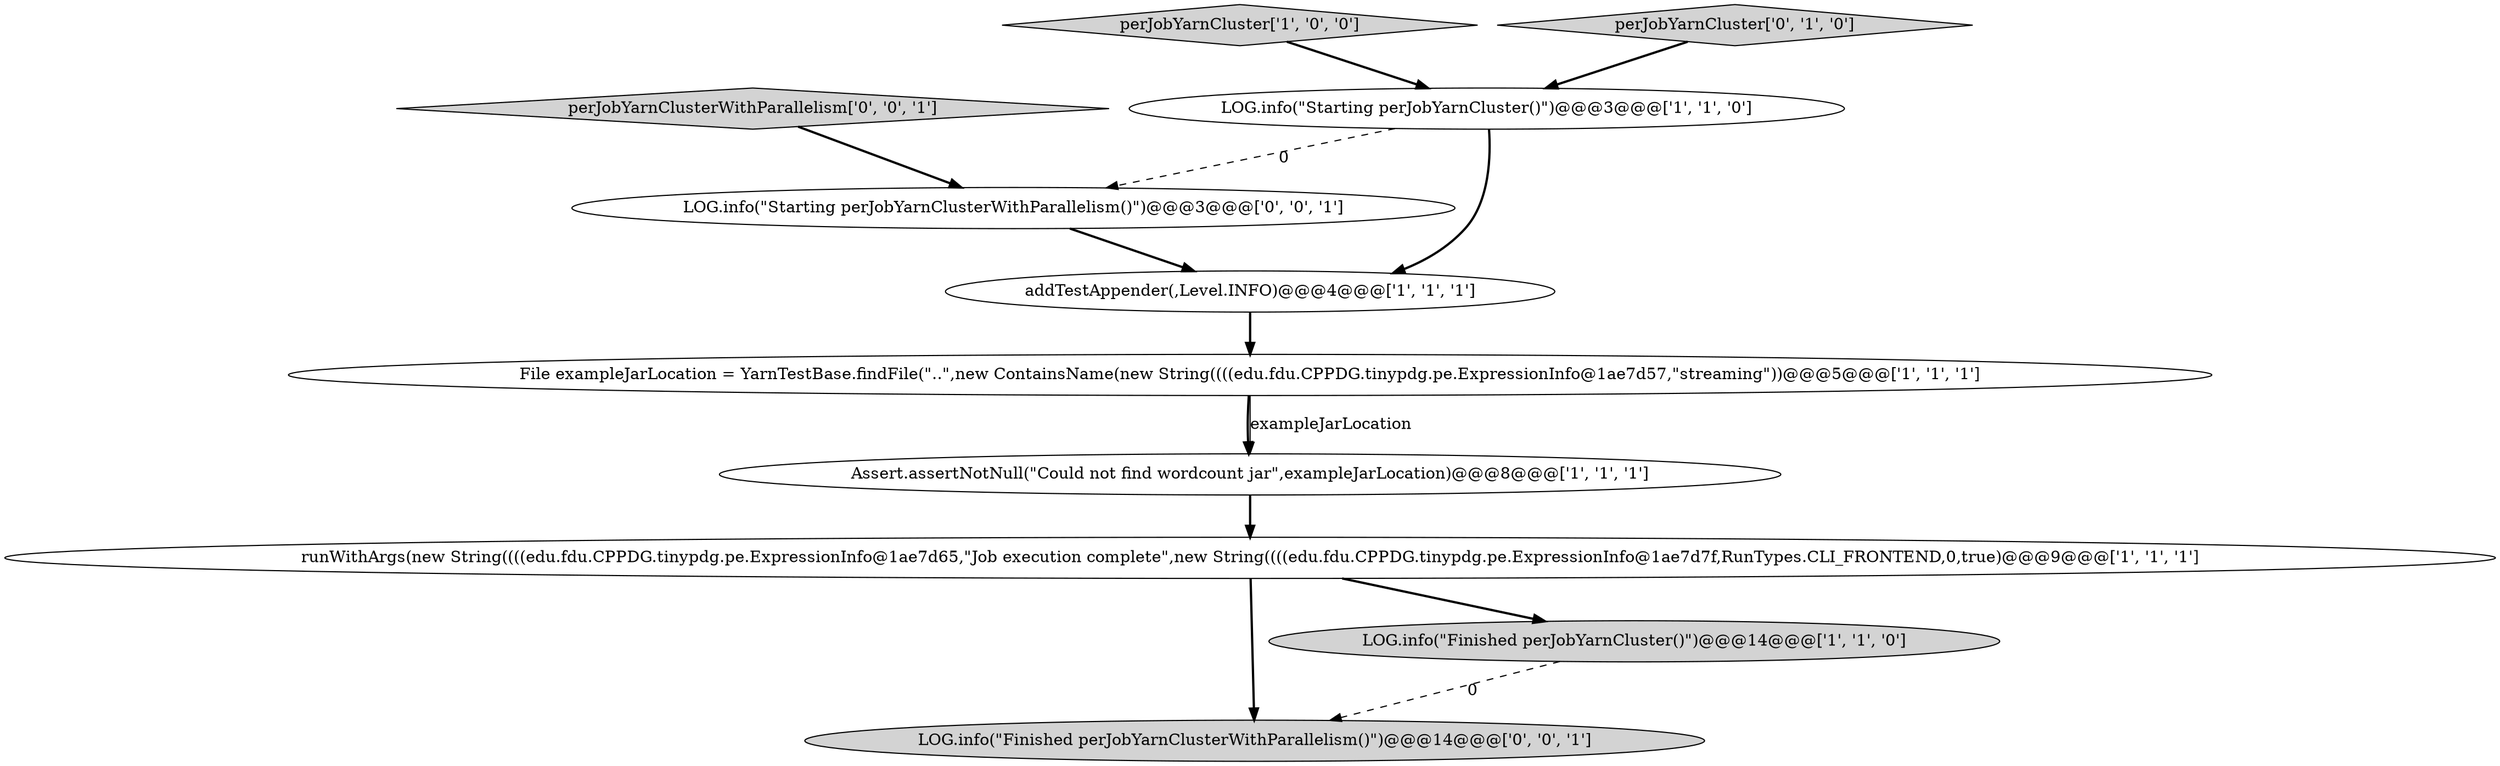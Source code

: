 digraph {
2 [style = filled, label = "addTestAppender(,Level.INFO)@@@4@@@['1', '1', '1']", fillcolor = white, shape = ellipse image = "AAA0AAABBB1BBB"];
1 [style = filled, label = "perJobYarnCluster['1', '0', '0']", fillcolor = lightgray, shape = diamond image = "AAA0AAABBB1BBB"];
9 [style = filled, label = "perJobYarnClusterWithParallelism['0', '0', '1']", fillcolor = lightgray, shape = diamond image = "AAA0AAABBB3BBB"];
5 [style = filled, label = "runWithArgs(new String((((edu.fdu.CPPDG.tinypdg.pe.ExpressionInfo@1ae7d65,\"Job execution complete\",new String((((edu.fdu.CPPDG.tinypdg.pe.ExpressionInfo@1ae7d7f,RunTypes.CLI_FRONTEND,0,true)@@@9@@@['1', '1', '1']", fillcolor = white, shape = ellipse image = "AAA0AAABBB1BBB"];
10 [style = filled, label = "LOG.info(\"Finished perJobYarnClusterWithParallelism()\")@@@14@@@['0', '0', '1']", fillcolor = lightgray, shape = ellipse image = "AAA0AAABBB3BBB"];
0 [style = filled, label = "LOG.info(\"Finished perJobYarnCluster()\")@@@14@@@['1', '1', '0']", fillcolor = lightgray, shape = ellipse image = "AAA0AAABBB1BBB"];
7 [style = filled, label = "perJobYarnCluster['0', '1', '0']", fillcolor = lightgray, shape = diamond image = "AAA0AAABBB2BBB"];
6 [style = filled, label = "File exampleJarLocation = YarnTestBase.findFile(\"..\",new ContainsName(new String((((edu.fdu.CPPDG.tinypdg.pe.ExpressionInfo@1ae7d57,\"streaming\"))@@@5@@@['1', '1', '1']", fillcolor = white, shape = ellipse image = "AAA0AAABBB1BBB"];
4 [style = filled, label = "Assert.assertNotNull(\"Could not find wordcount jar\",exampleJarLocation)@@@8@@@['1', '1', '1']", fillcolor = white, shape = ellipse image = "AAA0AAABBB1BBB"];
3 [style = filled, label = "LOG.info(\"Starting perJobYarnCluster()\")@@@3@@@['1', '1', '0']", fillcolor = white, shape = ellipse image = "AAA0AAABBB1BBB"];
8 [style = filled, label = "LOG.info(\"Starting perJobYarnClusterWithParallelism()\")@@@3@@@['0', '0', '1']", fillcolor = white, shape = ellipse image = "AAA0AAABBB3BBB"];
1->3 [style = bold, label=""];
3->8 [style = dashed, label="0"];
5->10 [style = bold, label=""];
6->4 [style = bold, label=""];
3->2 [style = bold, label=""];
5->0 [style = bold, label=""];
8->2 [style = bold, label=""];
9->8 [style = bold, label=""];
0->10 [style = dashed, label="0"];
4->5 [style = bold, label=""];
2->6 [style = bold, label=""];
7->3 [style = bold, label=""];
6->4 [style = solid, label="exampleJarLocation"];
}
